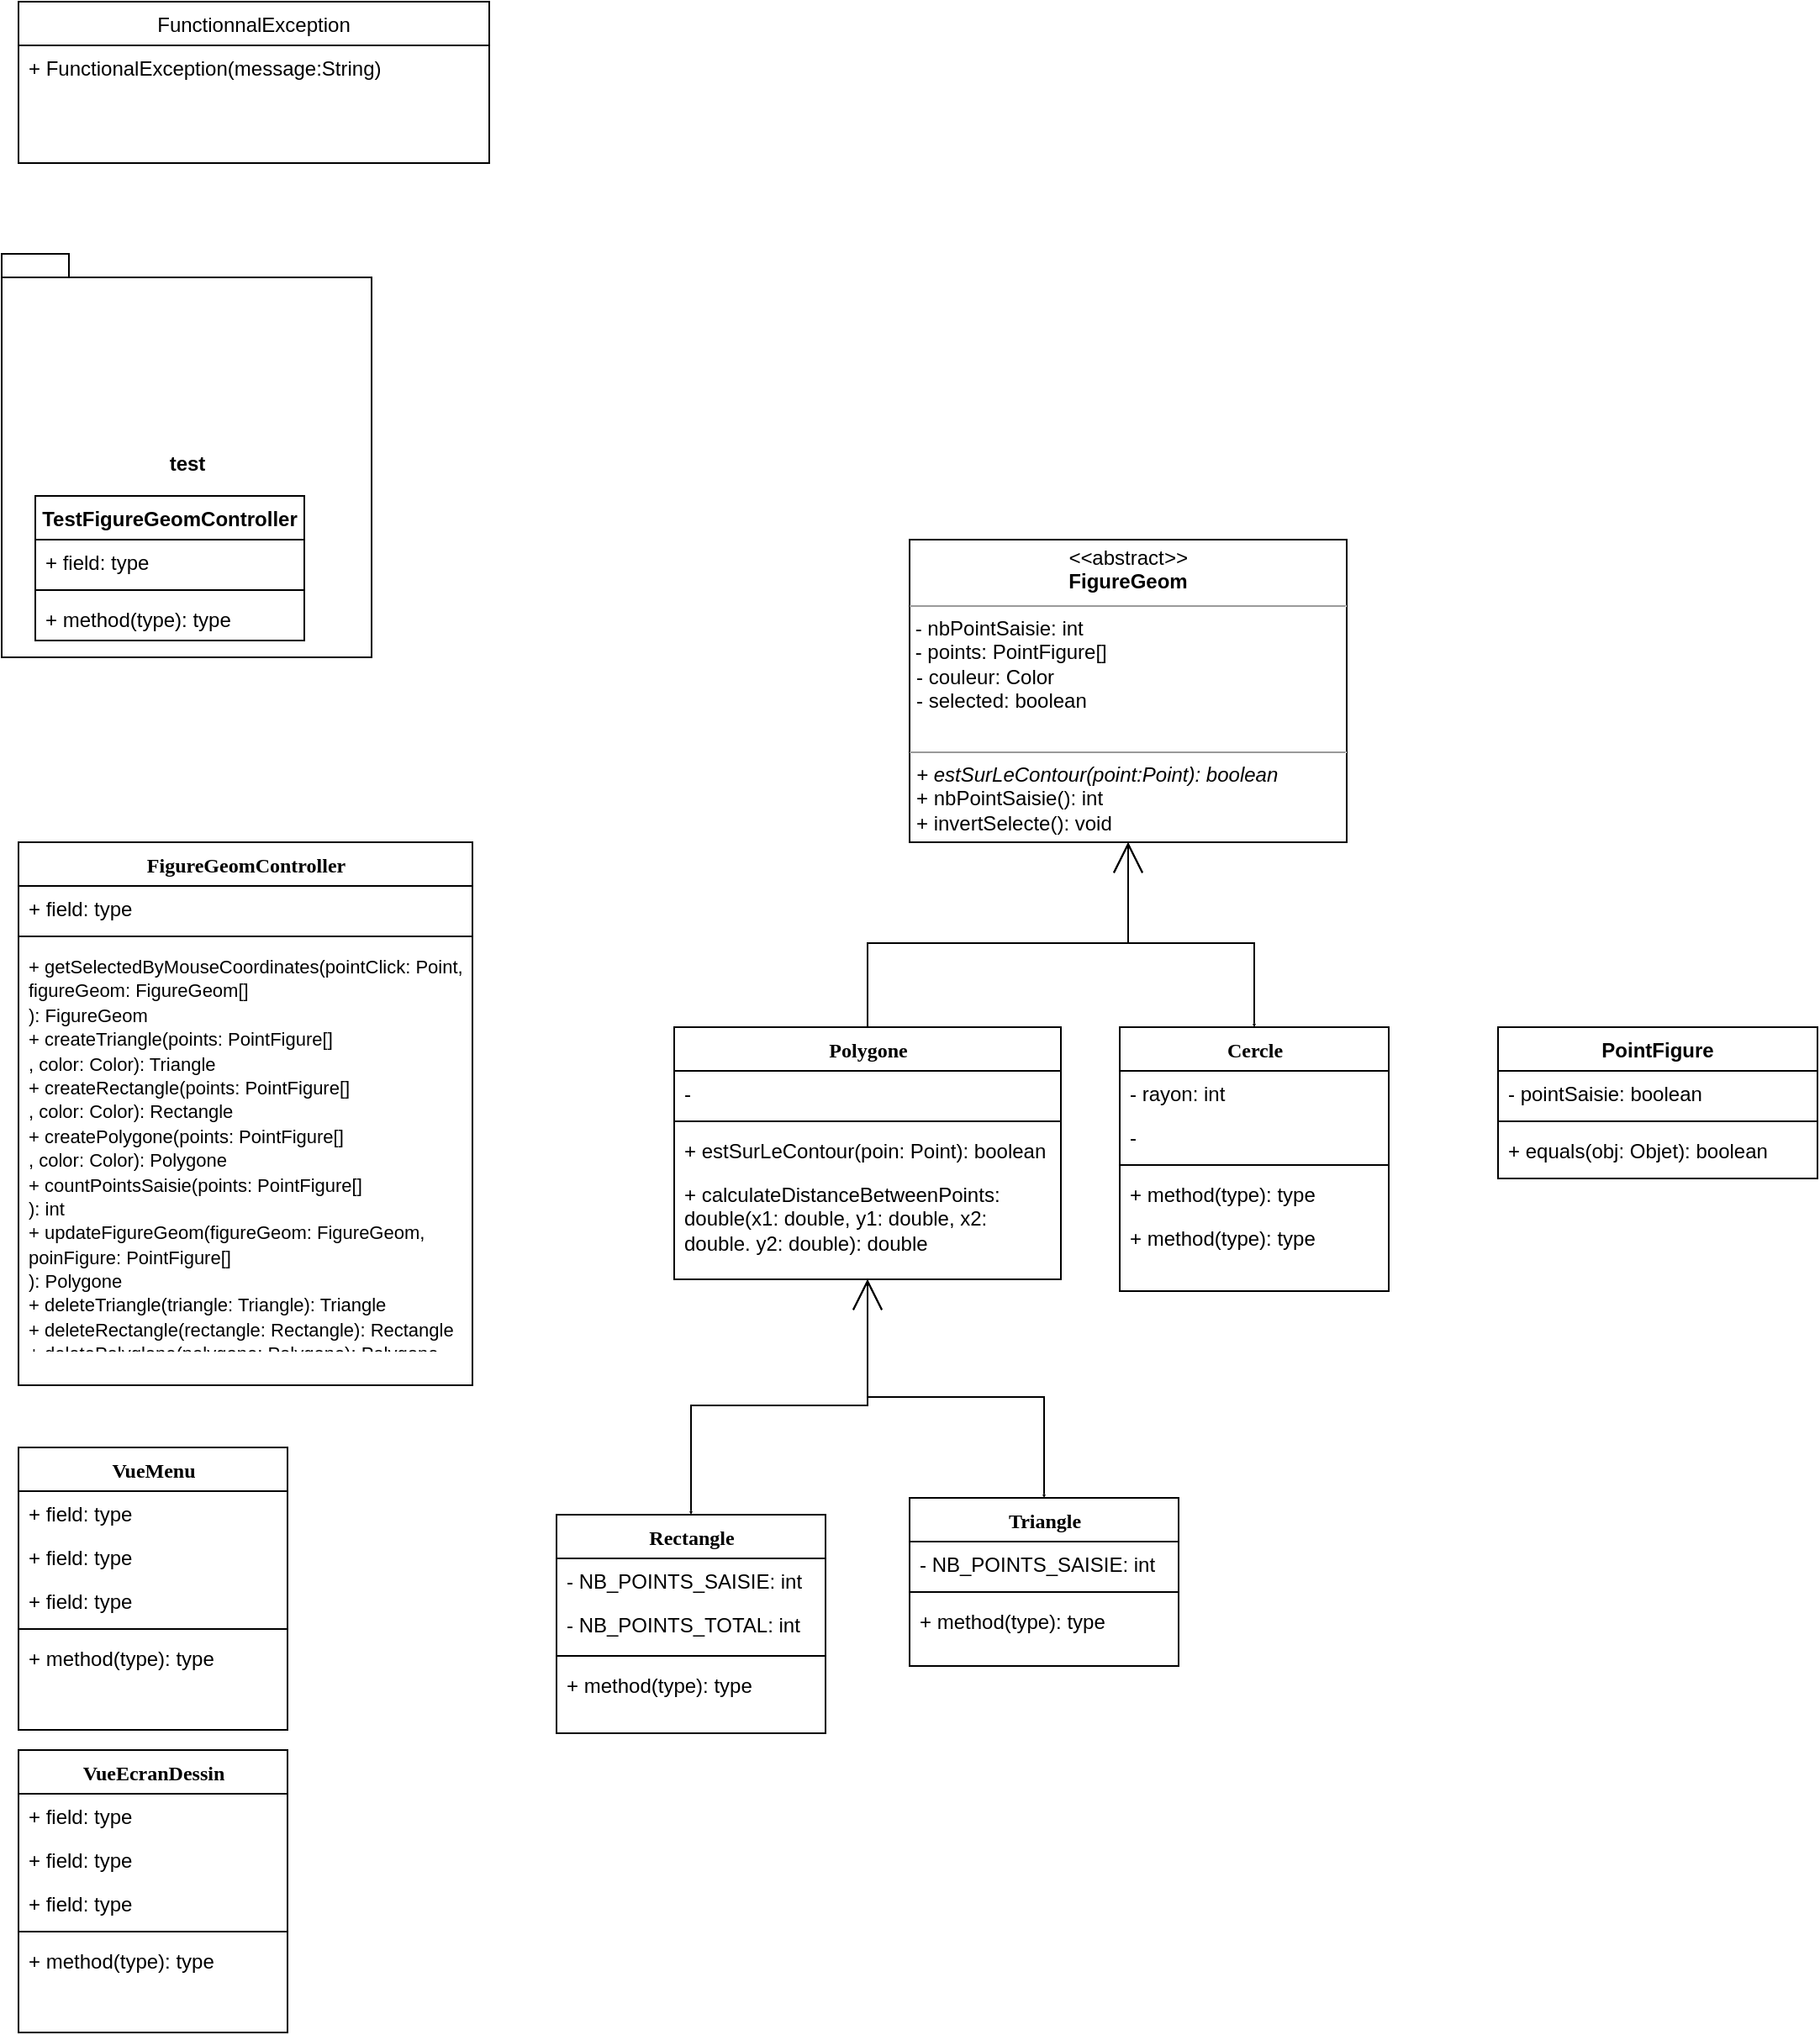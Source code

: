 <mxfile version="13.0.7" type="device"><diagram name="Page-1" id="6133507b-19e7-1e82-6fc7-422aa6c4b21f"><mxGraphModel dx="857" dy="1288" grid="1" gridSize="10" guides="1" tooltips="1" connect="1" arrows="1" fold="1" page="1" pageScale="1" pageWidth="1100" pageHeight="850" background="#ffffff" math="0" shadow="0"><root><mxCell id="0"/><mxCell id="1" parent="0"/><mxCell id="x5I5wPvQIFFjxV0D5iHG-10" style="edgeStyle=orthogonalEdgeStyle;rounded=0;orthogonalLoop=1;jettySize=auto;html=1;exitX=0.5;exitY=0;exitDx=0;exitDy=0;entryX=0.5;entryY=1;entryDx=0;entryDy=0;startArrow=open;startFill=0;startSize=0;endArrow=open;endFill=0;endSize=16;" edge="1" parent="1" source="78961159f06e98e8-82" target="x5I5wPvQIFFjxV0D5iHG-3"><mxGeometry relative="1" as="geometry"/></mxCell><mxCell id="78961159f06e98e8-82" value="Cercle" style="swimlane;html=1;fontStyle=1;align=center;verticalAlign=top;childLayout=stackLayout;horizontal=1;startSize=26;horizontalStack=0;resizeParent=1;resizeLast=0;collapsible=1;marginBottom=0;swimlaneFillColor=#ffffff;rounded=0;shadow=0;comic=0;labelBackgroundColor=none;strokeWidth=1;fillColor=none;fontFamily=Verdana;fontSize=12" parent="1" vertex="1"><mxGeometry x="695" y="230" width="160" height="157" as="geometry"/></mxCell><mxCell id="78961159f06e98e8-84" value="- rayon: int" style="text;html=1;strokeColor=none;fillColor=none;align=left;verticalAlign=top;spacingLeft=4;spacingRight=4;whiteSpace=wrap;overflow=hidden;rotatable=0;points=[[0,0.5],[1,0.5]];portConstraint=eastwest;" parent="78961159f06e98e8-82" vertex="1"><mxGeometry y="26" width="160" height="26" as="geometry"/></mxCell><mxCell id="78961159f06e98e8-89" value="-" style="text;html=1;strokeColor=none;fillColor=none;align=left;verticalAlign=top;spacingLeft=4;spacingRight=4;whiteSpace=wrap;overflow=hidden;rotatable=0;points=[[0,0.5],[1,0.5]];portConstraint=eastwest;" parent="78961159f06e98e8-82" vertex="1"><mxGeometry y="52" width="160" height="26" as="geometry"/></mxCell><mxCell id="78961159f06e98e8-90" value="" style="line;html=1;strokeWidth=1;fillColor=none;align=left;verticalAlign=middle;spacingTop=-1;spacingLeft=3;spacingRight=3;rotatable=0;labelPosition=right;points=[];portConstraint=eastwest;" parent="78961159f06e98e8-82" vertex="1"><mxGeometry y="78" width="160" height="8" as="geometry"/></mxCell><mxCell id="78961159f06e98e8-94" value="+ method(type): type" style="text;html=1;strokeColor=none;fillColor=none;align=left;verticalAlign=top;spacingLeft=4;spacingRight=4;whiteSpace=wrap;overflow=hidden;rotatable=0;points=[[0,0.5],[1,0.5]];portConstraint=eastwest;" parent="78961159f06e98e8-82" vertex="1"><mxGeometry y="86" width="160" height="26" as="geometry"/></mxCell><mxCell id="b94bc138ca980ef-4" value="+ method(type): type" style="text;html=1;strokeColor=none;fillColor=none;align=left;verticalAlign=top;spacingLeft=4;spacingRight=4;whiteSpace=wrap;overflow=hidden;rotatable=0;points=[[0,0.5],[1,0.5]];portConstraint=eastwest;" parent="78961159f06e98e8-82" vertex="1"><mxGeometry y="112" width="160" height="26" as="geometry"/></mxCell><mxCell id="x5I5wPvQIFFjxV0D5iHG-6" style="edgeStyle=orthogonalEdgeStyle;rounded=0;orthogonalLoop=1;jettySize=auto;html=1;entryX=0.5;entryY=1;entryDx=0;entryDy=0;endArrow=open;endFill=0;endSize=16;" edge="1" parent="1" source="78961159f06e98e8-108" target="x5I5wPvQIFFjxV0D5iHG-3"><mxGeometry relative="1" as="geometry"/></mxCell><mxCell id="tM55Reww9PHvTgfeMZHF-23" value="VueEcranDessin" style="swimlane;html=1;fontStyle=1;align=center;verticalAlign=top;childLayout=stackLayout;horizontal=1;startSize=26;horizontalStack=0;resizeParent=1;resizeLast=0;collapsible=1;marginBottom=0;swimlaneFillColor=#ffffff;rounded=0;shadow=0;comic=0;labelBackgroundColor=none;strokeWidth=1;fillColor=none;fontFamily=Verdana;fontSize=12" parent="1" vertex="1"><mxGeometry x="40" y="660" width="160" height="168" as="geometry"/></mxCell><mxCell id="tM55Reww9PHvTgfeMZHF-24" value="+ field: type" style="text;html=1;strokeColor=none;fillColor=none;align=left;verticalAlign=top;spacingLeft=4;spacingRight=4;whiteSpace=wrap;overflow=hidden;rotatable=0;points=[[0,0.5],[1,0.5]];portConstraint=eastwest;" parent="tM55Reww9PHvTgfeMZHF-23" vertex="1"><mxGeometry y="26" width="160" height="26" as="geometry"/></mxCell><mxCell id="tM55Reww9PHvTgfeMZHF-25" value="+ field: type" style="text;html=1;strokeColor=none;fillColor=none;align=left;verticalAlign=top;spacingLeft=4;spacingRight=4;whiteSpace=wrap;overflow=hidden;rotatable=0;points=[[0,0.5],[1,0.5]];portConstraint=eastwest;" parent="tM55Reww9PHvTgfeMZHF-23" vertex="1"><mxGeometry y="52" width="160" height="26" as="geometry"/></mxCell><mxCell id="tM55Reww9PHvTgfeMZHF-26" value="+ field: type" style="text;html=1;strokeColor=none;fillColor=none;align=left;verticalAlign=top;spacingLeft=4;spacingRight=4;whiteSpace=wrap;overflow=hidden;rotatable=0;points=[[0,0.5],[1,0.5]];portConstraint=eastwest;" parent="tM55Reww9PHvTgfeMZHF-23" vertex="1"><mxGeometry y="78" width="160" height="26" as="geometry"/></mxCell><mxCell id="tM55Reww9PHvTgfeMZHF-27" value="" style="line;html=1;strokeWidth=1;fillColor=none;align=left;verticalAlign=middle;spacingTop=-1;spacingLeft=3;spacingRight=3;rotatable=0;labelPosition=right;points=[];portConstraint=eastwest;" parent="tM55Reww9PHvTgfeMZHF-23" vertex="1"><mxGeometry y="104" width="160" height="8" as="geometry"/></mxCell><mxCell id="tM55Reww9PHvTgfeMZHF-28" value="+ method(type): type" style="text;html=1;strokeColor=none;fillColor=none;align=left;verticalAlign=top;spacingLeft=4;spacingRight=4;whiteSpace=wrap;overflow=hidden;rotatable=0;points=[[0,0.5],[1,0.5]];portConstraint=eastwest;" parent="tM55Reww9PHvTgfeMZHF-23" vertex="1"><mxGeometry y="112" width="160" height="26" as="geometry"/></mxCell><mxCell id="235556782a83e6d0-1" value="VueMenu" style="swimlane;html=1;fontStyle=1;align=center;verticalAlign=top;childLayout=stackLayout;horizontal=1;startSize=26;horizontalStack=0;resizeParent=1;resizeLast=0;collapsible=1;marginBottom=0;swimlaneFillColor=#ffffff;rounded=0;shadow=0;comic=0;labelBackgroundColor=none;strokeWidth=1;fillColor=none;fontFamily=Verdana;fontSize=12" parent="1" vertex="1"><mxGeometry x="40" y="480" width="160" height="168" as="geometry"/></mxCell><mxCell id="235556782a83e6d0-2" value="+ field: type" style="text;html=1;strokeColor=none;fillColor=none;align=left;verticalAlign=top;spacingLeft=4;spacingRight=4;whiteSpace=wrap;overflow=hidden;rotatable=0;points=[[0,0.5],[1,0.5]];portConstraint=eastwest;" parent="235556782a83e6d0-1" vertex="1"><mxGeometry y="26" width="160" height="26" as="geometry"/></mxCell><mxCell id="235556782a83e6d0-3" value="+ field: type" style="text;html=1;strokeColor=none;fillColor=none;align=left;verticalAlign=top;spacingLeft=4;spacingRight=4;whiteSpace=wrap;overflow=hidden;rotatable=0;points=[[0,0.5],[1,0.5]];portConstraint=eastwest;" parent="235556782a83e6d0-1" vertex="1"><mxGeometry y="52" width="160" height="26" as="geometry"/></mxCell><mxCell id="235556782a83e6d0-5" value="+ field: type" style="text;html=1;strokeColor=none;fillColor=none;align=left;verticalAlign=top;spacingLeft=4;spacingRight=4;whiteSpace=wrap;overflow=hidden;rotatable=0;points=[[0,0.5],[1,0.5]];portConstraint=eastwest;" parent="235556782a83e6d0-1" vertex="1"><mxGeometry y="78" width="160" height="26" as="geometry"/></mxCell><mxCell id="235556782a83e6d0-6" value="" style="line;html=1;strokeWidth=1;fillColor=none;align=left;verticalAlign=middle;spacingTop=-1;spacingLeft=3;spacingRight=3;rotatable=0;labelPosition=right;points=[];portConstraint=eastwest;" parent="235556782a83e6d0-1" vertex="1"><mxGeometry y="104" width="160" height="8" as="geometry"/></mxCell><mxCell id="235556782a83e6d0-7" value="+ method(type): type" style="text;html=1;strokeColor=none;fillColor=none;align=left;verticalAlign=top;spacingLeft=4;spacingRight=4;whiteSpace=wrap;overflow=hidden;rotatable=0;points=[[0,0.5],[1,0.5]];portConstraint=eastwest;" parent="235556782a83e6d0-1" vertex="1"><mxGeometry y="112" width="160" height="26" as="geometry"/></mxCell><mxCell id="x5I5wPvQIFFjxV0D5iHG-3" value="&lt;p style=&quot;margin: 0px ; margin-top: 4px ; text-align: center&quot;&gt;&lt;i&gt;&amp;lt;&amp;lt;&lt;/i&gt;abstract&lt;i&gt;&amp;gt;&amp;gt;&lt;/i&gt;&lt;br&gt;&lt;b&gt;FigureGeom&lt;/b&gt;&lt;br&gt;&lt;/p&gt;&lt;hr size=&quot;1&quot;&gt;&amp;nbsp;- nbPointSaisie: int&lt;br&gt;&lt;div&gt;&amp;nbsp;- points: PointFigure[]&lt;br&gt;&lt;/div&gt;&lt;p style=&quot;margin: 0px 0px 0px 4px&quot;&gt;- couleur: Color&lt;br&gt;&lt;/p&gt;&lt;p style=&quot;margin: 0px 0px 0px 4px&quot;&gt;- selected: boolean&lt;br&gt;&lt;/p&gt;&lt;div&gt;&lt;br&gt;&lt;/div&gt;&lt;div style=&quot;height: 2px&quot;&gt;&lt;/div&gt;&lt;hr size=&quot;1&quot;&gt;&lt;div style=&quot;height: 2px&quot;&gt;&lt;p style=&quot;margin: 0px 0px 0px 4px&quot;&gt;&lt;i&gt;+ estSurLeContour(point:Point): boolean&lt;/i&gt;&lt;/p&gt;&lt;p style=&quot;margin: 0px 0px 0px 4px&quot;&gt;+ nbPointSaisie(): int&lt;/p&gt;&lt;p style=&quot;margin: 0px 0px 0px 4px&quot;&gt;+ invertSelecte(): void&lt;/p&gt;&lt;/div&gt;" style="verticalAlign=top;align=left;overflow=fill;fontSize=12;fontFamily=Helvetica;html=1;" vertex="1" parent="1"><mxGeometry x="570" y="-60" width="260" height="180" as="geometry"/></mxCell><mxCell id="78961159f06e98e8-108" value="Polygone" style="swimlane;html=1;fontStyle=1;align=center;verticalAlign=top;childLayout=stackLayout;horizontal=1;startSize=26;horizontalStack=0;resizeParent=1;resizeLast=0;collapsible=1;marginBottom=0;swimlaneFillColor=#ffffff;rounded=0;shadow=0;comic=0;labelBackgroundColor=none;strokeWidth=1;fillColor=none;fontFamily=Verdana;fontSize=12" parent="1" vertex="1"><mxGeometry x="430" y="230" width="230" height="150" as="geometry"/></mxCell><mxCell id="78961159f06e98e8-109" value="-" style="text;html=1;strokeColor=none;fillColor=none;align=left;verticalAlign=top;spacingLeft=4;spacingRight=4;whiteSpace=wrap;overflow=hidden;rotatable=0;points=[[0,0.5],[1,0.5]];portConstraint=eastwest;" parent="78961159f06e98e8-108" vertex="1"><mxGeometry y="26" width="230" height="26" as="geometry"/></mxCell><mxCell id="78961159f06e98e8-116" value="" style="line;html=1;strokeWidth=1;fillColor=none;align=left;verticalAlign=middle;spacingTop=-1;spacingLeft=3;spacingRight=3;rotatable=0;labelPosition=right;points=[];portConstraint=eastwest;" parent="78961159f06e98e8-108" vertex="1"><mxGeometry y="52" width="230" height="8" as="geometry"/></mxCell><mxCell id="tM55Reww9PHvTgfeMZHF-21" value="+ estSurLeContour(poin: Point): boolean" style="text;html=1;strokeColor=none;fillColor=none;align=left;verticalAlign=top;spacingLeft=4;spacingRight=4;whiteSpace=wrap;overflow=hidden;rotatable=0;points=[[0,0.5],[1,0.5]];portConstraint=eastwest;" parent="78961159f06e98e8-108" vertex="1"><mxGeometry y="60" width="230" height="26" as="geometry"/></mxCell><mxCell id="78961159f06e98e8-117" value="+ calculateDistanceBetweenPoints: double(x1: double, y1: double, x2: double. y2: double): double" style="text;html=1;strokeColor=none;fillColor=none;align=left;verticalAlign=top;spacingLeft=4;spacingRight=4;whiteSpace=wrap;overflow=hidden;rotatable=0;points=[[0,0.5],[1,0.5]];portConstraint=eastwest;" parent="78961159f06e98e8-108" vertex="1"><mxGeometry y="86" width="230" height="54" as="geometry"/></mxCell><mxCell id="x5I5wPvQIFFjxV0D5iHG-16" style="edgeStyle=orthogonalEdgeStyle;rounded=0;orthogonalLoop=1;jettySize=auto;html=1;entryX=0.5;entryY=1;entryDx=0;entryDy=0;startArrow=open;startFill=0;startSize=0;endArrow=open;endFill=0;endSize=16;" edge="1" parent="1" source="tM55Reww9PHvTgfeMZHF-14" target="78961159f06e98e8-108"><mxGeometry relative="1" as="geometry"/></mxCell><mxCell id="tM55Reww9PHvTgfeMZHF-14" value="Triangle" style="swimlane;html=1;fontStyle=1;align=center;verticalAlign=top;childLayout=stackLayout;horizontal=1;startSize=26;horizontalStack=0;resizeParent=1;resizeLast=0;collapsible=1;marginBottom=0;swimlaneFillColor=#ffffff;rounded=0;shadow=0;comic=0;labelBackgroundColor=none;strokeWidth=1;fillColor=none;fontFamily=Verdana;fontSize=12" parent="1" vertex="1"><mxGeometry x="570" y="510" width="160" height="100" as="geometry"/></mxCell><mxCell id="tM55Reww9PHvTgfeMZHF-15" value="- NB_POINTS_SAISIE: int" style="text;html=1;strokeColor=none;fillColor=none;align=left;verticalAlign=top;spacingLeft=4;spacingRight=4;whiteSpace=wrap;overflow=hidden;rotatable=0;points=[[0,0.5],[1,0.5]];portConstraint=eastwest;" parent="tM55Reww9PHvTgfeMZHF-14" vertex="1"><mxGeometry y="26" width="160" height="26" as="geometry"/></mxCell><mxCell id="tM55Reww9PHvTgfeMZHF-17" value="" style="line;html=1;strokeWidth=1;fillColor=none;align=left;verticalAlign=middle;spacingTop=-1;spacingLeft=3;spacingRight=3;rotatable=0;labelPosition=right;points=[];portConstraint=eastwest;" parent="tM55Reww9PHvTgfeMZHF-14" vertex="1"><mxGeometry y="52" width="160" height="8" as="geometry"/></mxCell><mxCell id="tM55Reww9PHvTgfeMZHF-18" value="+ method(type): type" style="text;html=1;strokeColor=none;fillColor=none;align=left;verticalAlign=top;spacingLeft=4;spacingRight=4;whiteSpace=wrap;overflow=hidden;rotatable=0;points=[[0,0.5],[1,0.5]];portConstraint=eastwest;" parent="tM55Reww9PHvTgfeMZHF-14" vertex="1"><mxGeometry y="60" width="160" height="26" as="geometry"/></mxCell><mxCell id="x5I5wPvQIFFjxV0D5iHG-15" style="edgeStyle=orthogonalEdgeStyle;rounded=0;orthogonalLoop=1;jettySize=auto;html=1;entryX=0.5;entryY=1;entryDx=0;entryDy=0;startArrow=open;startFill=0;startSize=0;endArrow=open;endFill=0;endSize=16;" edge="1" parent="1" source="tM55Reww9PHvTgfeMZHF-8" target="78961159f06e98e8-108"><mxGeometry relative="1" as="geometry"/></mxCell><mxCell id="tM55Reww9PHvTgfeMZHF-8" value="Rectangle" style="swimlane;html=1;fontStyle=1;align=center;verticalAlign=top;childLayout=stackLayout;horizontal=1;startSize=26;horizontalStack=0;resizeParent=1;resizeLast=0;collapsible=1;marginBottom=0;swimlaneFillColor=#ffffff;rounded=0;shadow=0;comic=0;labelBackgroundColor=none;strokeWidth=1;fillColor=none;fontFamily=Verdana;fontSize=12" parent="1" vertex="1"><mxGeometry x="360" y="520" width="160" height="130" as="geometry"/></mxCell><mxCell id="tM55Reww9PHvTgfeMZHF-9" value="- NB_POINTS_SAISIE: int" style="text;html=1;strokeColor=none;fillColor=none;align=left;verticalAlign=top;spacingLeft=4;spacingRight=4;whiteSpace=wrap;overflow=hidden;rotatable=0;points=[[0,0.5],[1,0.5]];portConstraint=eastwest;" parent="tM55Reww9PHvTgfeMZHF-8" vertex="1"><mxGeometry y="26" width="160" height="26" as="geometry"/></mxCell><mxCell id="tM55Reww9PHvTgfeMZHF-10" value="- NB_POINTS_TOTAL: int" style="text;html=1;strokeColor=none;fillColor=none;align=left;verticalAlign=top;spacingLeft=4;spacingRight=4;whiteSpace=wrap;overflow=hidden;rotatable=0;points=[[0,0.5],[1,0.5]];portConstraint=eastwest;" parent="tM55Reww9PHvTgfeMZHF-8" vertex="1"><mxGeometry y="52" width="160" height="28" as="geometry"/></mxCell><mxCell id="tM55Reww9PHvTgfeMZHF-11" value="" style="line;html=1;strokeWidth=1;fillColor=none;align=left;verticalAlign=middle;spacingTop=-1;spacingLeft=3;spacingRight=3;rotatable=0;labelPosition=right;points=[];portConstraint=eastwest;" parent="tM55Reww9PHvTgfeMZHF-8" vertex="1"><mxGeometry y="80" width="160" height="8" as="geometry"/></mxCell><mxCell id="tM55Reww9PHvTgfeMZHF-12" value="+ method(type): type" style="text;html=1;strokeColor=none;fillColor=none;align=left;verticalAlign=top;spacingLeft=4;spacingRight=4;whiteSpace=wrap;overflow=hidden;rotatable=0;points=[[0,0.5],[1,0.5]];portConstraint=eastwest;" parent="tM55Reww9PHvTgfeMZHF-8" vertex="1"><mxGeometry y="88" width="160" height="32" as="geometry"/></mxCell><mxCell id="78961159f06e98e8-17" value="FigureGeomController&lt;br&gt;" style="swimlane;html=1;fontStyle=1;align=center;verticalAlign=top;childLayout=stackLayout;horizontal=1;startSize=26;horizontalStack=0;resizeParent=1;resizeLast=0;collapsible=1;marginBottom=0;swimlaneFillColor=#ffffff;rounded=0;shadow=0;comic=0;labelBackgroundColor=none;strokeWidth=1;fillColor=none;fontFamily=Verdana;fontSize=12" parent="1" vertex="1"><mxGeometry x="40" y="120" width="270" height="323" as="geometry"/></mxCell><mxCell id="78961159f06e98e8-23" value="+ field: type" style="text;html=1;strokeColor=none;fillColor=none;align=left;verticalAlign=top;spacingLeft=4;spacingRight=4;whiteSpace=wrap;overflow=hidden;rotatable=0;points=[[0,0.5],[1,0.5]];portConstraint=eastwest;" parent="78961159f06e98e8-17" vertex="1"><mxGeometry y="26" width="270" height="26" as="geometry"/></mxCell><mxCell id="78961159f06e98e8-19" value="" style="line;html=1;strokeWidth=1;fillColor=none;align=left;verticalAlign=middle;spacingTop=-1;spacingLeft=3;spacingRight=3;rotatable=0;labelPosition=right;points=[];portConstraint=eastwest;" parent="78961159f06e98e8-17" vertex="1"><mxGeometry y="52" width="270" height="8" as="geometry"/></mxCell><mxCell id="78961159f06e98e8-27" value="&lt;font style=&quot;font-size: 11px&quot;&gt;+ getSelectedByMouseCoordinates(pointClick: Point, figureGeom: FigureGeom[]&lt;br&gt;): FigureGeom&lt;br&gt;+ createTriangle(points: PointFigure[]&lt;br&gt;, color: Color): Triangle&lt;br&gt;+ createRectangle(points: PointFigure[]&lt;br&gt;, color: Color): Rectangle&lt;br&gt;+ createPolygone(points: PointFigure[]&lt;br&gt;, color: Color): Polygone&lt;br&gt;+ countPointsSaisie(points: PointFigure[]&lt;br&gt;): int&lt;br&gt;+ updateFigureGeom(figureGeom: FigureGeom, poinFigure: PointFigure[]&lt;br&gt;): Polygone&lt;br&gt;+ deleteTriangle(triangle: Triangle): Triangle&lt;br&gt;+ deleteRectangle(rectangle: Rectangle): Rectangle&lt;br&gt;+ deletePolyglone(polygone: Polygone): Polygone&lt;br&gt;&lt;/font&gt;" style="text;html=1;strokeColor=none;fillColor=none;align=left;verticalAlign=top;spacingLeft=4;spacingRight=4;whiteSpace=wrap;overflow=hidden;rotatable=0;points=[[0,0.5],[1,0.5]];portConstraint=eastwest;" parent="78961159f06e98e8-17" vertex="1"><mxGeometry y="60" width="270" height="240" as="geometry"/></mxCell><mxCell id="x5I5wPvQIFFjxV0D5iHG-17" value="PointFigure" style="swimlane;fontStyle=1;align=center;verticalAlign=top;childLayout=stackLayout;horizontal=1;startSize=26;horizontalStack=0;resizeParent=1;resizeParentMax=0;resizeLast=0;collapsible=1;marginBottom=0;" vertex="1" parent="1"><mxGeometry x="920" y="230" width="190" height="90" as="geometry"/></mxCell><mxCell id="x5I5wPvQIFFjxV0D5iHG-18" value="- pointSaisie: boolean" style="text;strokeColor=none;fillColor=none;align=left;verticalAlign=top;spacingLeft=4;spacingRight=4;overflow=hidden;rotatable=0;points=[[0,0.5],[1,0.5]];portConstraint=eastwest;" vertex="1" parent="x5I5wPvQIFFjxV0D5iHG-17"><mxGeometry y="26" width="190" height="26" as="geometry"/></mxCell><mxCell id="x5I5wPvQIFFjxV0D5iHG-19" value="" style="line;strokeWidth=1;fillColor=none;align=left;verticalAlign=middle;spacingTop=-1;spacingLeft=3;spacingRight=3;rotatable=0;labelPosition=right;points=[];portConstraint=eastwest;" vertex="1" parent="x5I5wPvQIFFjxV0D5iHG-17"><mxGeometry y="52" width="190" height="8" as="geometry"/></mxCell><mxCell id="x5I5wPvQIFFjxV0D5iHG-20" value="+ equals(obj: Objet): boolean" style="text;strokeColor=none;fillColor=none;align=left;verticalAlign=top;spacingLeft=4;spacingRight=4;overflow=hidden;rotatable=0;points=[[0,0.5],[1,0.5]];portConstraint=eastwest;" vertex="1" parent="x5I5wPvQIFFjxV0D5iHG-17"><mxGeometry y="60" width="190" height="30" as="geometry"/></mxCell><mxCell id="x5I5wPvQIFFjxV0D5iHG-25" value="test" style="shape=folder;fontStyle=1;spacingTop=10;tabWidth=40;tabHeight=14;tabPosition=left;html=1;" vertex="1" parent="1"><mxGeometry x="30" y="-230" width="220" height="240" as="geometry"/></mxCell><mxCell id="x5I5wPvQIFFjxV0D5iHG-21" value="TestFigureGeomController" style="swimlane;fontStyle=1;align=center;verticalAlign=top;childLayout=stackLayout;horizontal=1;startSize=26;horizontalStack=0;resizeParent=1;resizeParentMax=0;resizeLast=0;collapsible=1;marginBottom=0;" vertex="1" parent="1"><mxGeometry x="50" y="-86" width="160" height="86" as="geometry"/></mxCell><mxCell id="x5I5wPvQIFFjxV0D5iHG-22" value="+ field: type" style="text;strokeColor=none;fillColor=none;align=left;verticalAlign=top;spacingLeft=4;spacingRight=4;overflow=hidden;rotatable=0;points=[[0,0.5],[1,0.5]];portConstraint=eastwest;" vertex="1" parent="x5I5wPvQIFFjxV0D5iHG-21"><mxGeometry y="26" width="160" height="26" as="geometry"/></mxCell><mxCell id="x5I5wPvQIFFjxV0D5iHG-23" value="" style="line;strokeWidth=1;fillColor=none;align=left;verticalAlign=middle;spacingTop=-1;spacingLeft=3;spacingRight=3;rotatable=0;labelPosition=right;points=[];portConstraint=eastwest;" vertex="1" parent="x5I5wPvQIFFjxV0D5iHG-21"><mxGeometry y="52" width="160" height="8" as="geometry"/></mxCell><mxCell id="x5I5wPvQIFFjxV0D5iHG-24" value="+ method(type): type" style="text;strokeColor=none;fillColor=none;align=left;verticalAlign=top;spacingLeft=4;spacingRight=4;overflow=hidden;rotatable=0;points=[[0,0.5],[1,0.5]];portConstraint=eastwest;" vertex="1" parent="x5I5wPvQIFFjxV0D5iHG-21"><mxGeometry y="60" width="160" height="26" as="geometry"/></mxCell><mxCell id="x5I5wPvQIFFjxV0D5iHG-26" value="FunctionnalException" style="swimlane;fontStyle=0;childLayout=stackLayout;horizontal=1;startSize=26;fillColor=none;horizontalStack=0;resizeParent=1;resizeParentMax=0;resizeLast=0;collapsible=1;marginBottom=0;" vertex="1" parent="1"><mxGeometry x="40" y="-380" width="280" height="96" as="geometry"/></mxCell><mxCell id="x5I5wPvQIFFjxV0D5iHG-27" value="+ FunctionalException(message:String)" style="text;strokeColor=none;fillColor=none;align=left;verticalAlign=top;spacingLeft=4;spacingRight=4;overflow=hidden;rotatable=0;points=[[0,0.5],[1,0.5]];portConstraint=eastwest;" vertex="1" parent="x5I5wPvQIFFjxV0D5iHG-26"><mxGeometry y="26" width="280" height="70" as="geometry"/></mxCell></root></mxGraphModel></diagram></mxfile>